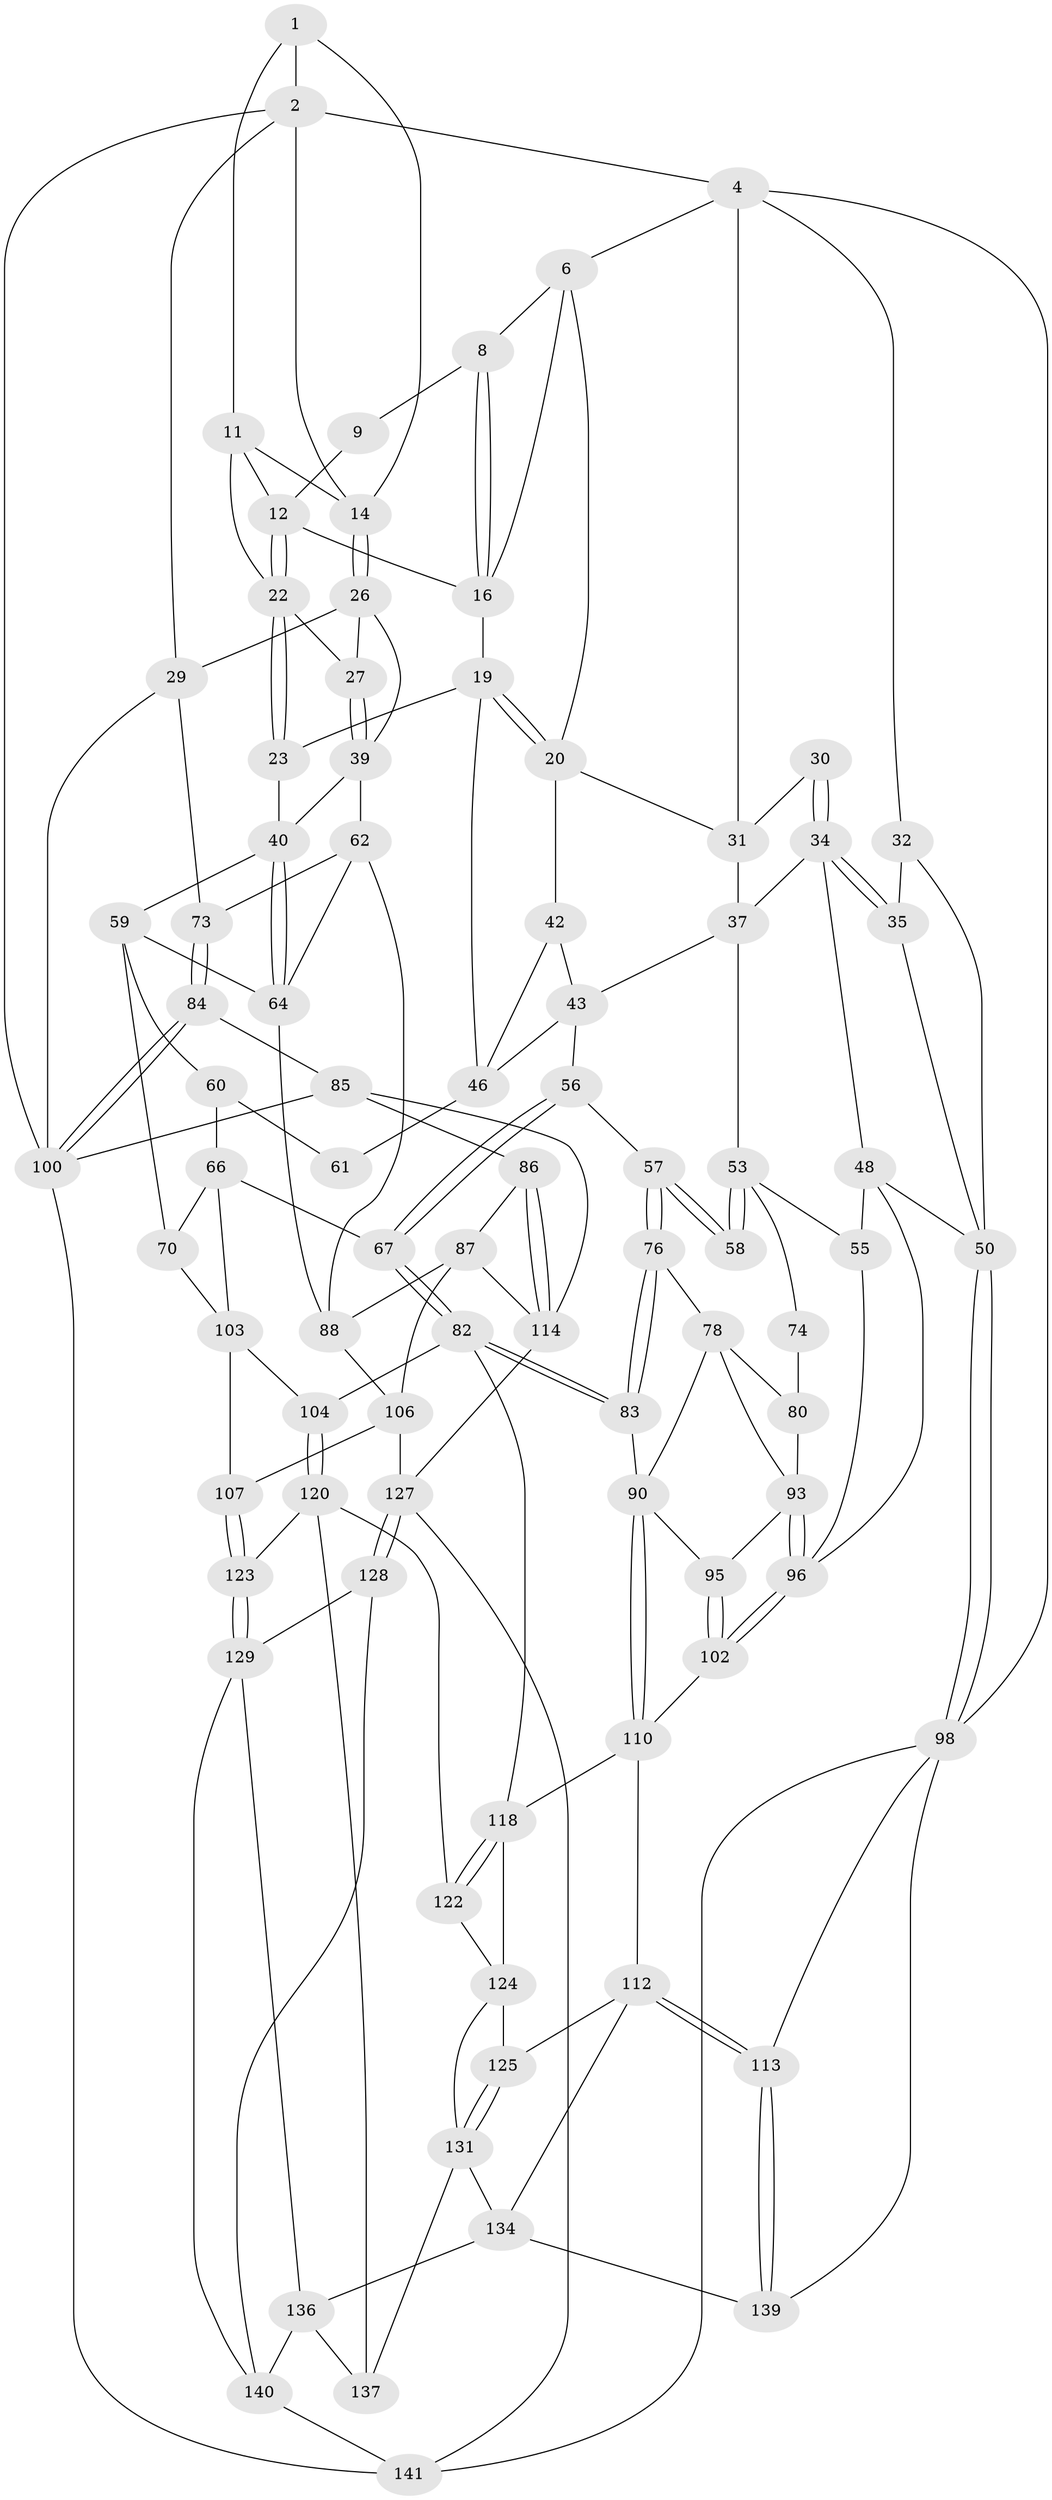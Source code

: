 // Generated by graph-tools (version 1.1) at 2025/52/02/27/25 19:52:40]
// undirected, 86 vertices, 186 edges
graph export_dot {
graph [start="1"]
  node [color=gray90,style=filled];
  1 [pos="+0.7039590201490428+0",super="+10"];
  2 [pos="+0.8140406830152819+0",super="+3"];
  4 [pos="+0+0",super="+5"];
  6 [pos="+0.2938212091440249+0",super="+7"];
  8 [pos="+0.48590168363794245+0"];
  9 [pos="+0.5442120523844685+0"];
  11 [pos="+0.6552912562797526+0.08240192456122968",super="+18"];
  12 [pos="+0.5974579275400672+0.10800998953909485",super="+13"];
  14 [pos="+0.8185472343363869+0.1477370712101222",super="+15"];
  16 [pos="+0.5286495072936755+0.1056130305614357",super="+17"];
  19 [pos="+0.4405057544672111+0.24027402422531602",super="+24"];
  20 [pos="+0.3369738750253317+0.22324061546412888",super="+21"];
  22 [pos="+0.6111521730718996+0.20120023089042283",super="+25"];
  23 [pos="+0.4773033882592614+0.28342659742209747"];
  26 [pos="+0.8489025578577661+0.1835032088389959",super="+28"];
  27 [pos="+0.6888426052001313+0.216414771634807"];
  29 [pos="+1+0.08582786034083295",super="+72"];
  30 [pos="+0.07994515100510376+0.21872331791787974"];
  31 [pos="+0.133212367446692+0.1799569943985686",super="+36"];
  32 [pos="+0+0.07766252787488023",super="+33"];
  34 [pos="+0.08008895304351223+0.30378311134650043",super="+38"];
  35 [pos="+0+0.33151897024987376"];
  37 [pos="+0.17878347152677887+0.3184158354246484",super="+44"];
  39 [pos="+0.6873374259036255+0.34510700555842444",super="+45"];
  40 [pos="+0.6119634322847515+0.3675412385658219",super="+41"];
  42 [pos="+0.28970984881517087+0.29154380097777427"];
  43 [pos="+0.23806353862903876+0.3331849444755045",super="+52"];
  46 [pos="+0.39877553188418957+0.36578825913506396",super="+47"];
  48 [pos="+0.047451081910255336+0.4741500277162392",super="+49"];
  50 [pos="+0+0.4436588167885383",super="+51"];
  53 [pos="+0.17648978924192643+0.3786868317794092",super="+54"];
  55 [pos="+0.0569712177887571+0.47584458376064753"];
  56 [pos="+0.33555487947223506+0.44567773539618327"];
  57 [pos="+0.3052067182187871+0.46133769026003224"];
  58 [pos="+0.2528441975126895+0.45855571630670217"];
  59 [pos="+0.55688024637346+0.40770113620915144",super="+69"];
  60 [pos="+0.4969931045910327+0.4515170698205364",super="+65"];
  61 [pos="+0.44686003914219136+0.4461890957296196"];
  62 [pos="+0.8018446229245426+0.4105179547165006",super="+63"];
  64 [pos="+0.6806734559451462+0.4818144127348269",super="+68"];
  66 [pos="+0.4358448198231638+0.5519412840229905",super="+71"];
  67 [pos="+0.42644339064429293+0.5525299127107592"];
  70 [pos="+0.5458490900778681+0.577375694703785"];
  73 [pos="+0.9222434022950311+0.46002452440779334"];
  74 [pos="+0.0680593198173036+0.47814981730145634",super="+75"];
  76 [pos="+0.30026383090242925+0.48714232179584926",super="+77"];
  78 [pos="+0.25928642319700806+0.5440040958604362",super="+79"];
  80 [pos="+0.21675458972548461+0.5010465165895881",super="+81"];
  82 [pos="+0.3403835575356526+0.6424545981185167",super="+105"];
  83 [pos="+0.33850257783306714+0.6433122487565776",super="+89"];
  84 [pos="+0.9184346824929454+0.5712817226355231"];
  85 [pos="+0.9028023748057956+0.5906633454597959",super="+109"];
  86 [pos="+0.8349633810925751+0.6216077727395016"];
  87 [pos="+0.8125624849310767+0.6278736937358792",super="+116"];
  88 [pos="+0.7722445573539118+0.6173931540535736",super="+92"];
  90 [pos="+0.3037006962315242+0.6734578517693035",super="+91"];
  93 [pos="+0.1251666936266501+0.5633470409229042",super="+94"];
  95 [pos="+0.2173638304706647+0.606202123225316"];
  96 [pos="+0.10143884668361094+0.6682086073367617",super="+97"];
  98 [pos="+0+0.7695032211628107",super="+99"];
  100 [pos="+1+0.6029835351880224",super="+101"];
  102 [pos="+0.09988926090344878+0.6959262321947456"];
  103 [pos="+0.48045623614369176+0.690898264760554",super="+108"];
  104 [pos="+0.47762530269799475+0.6954139614683644"];
  106 [pos="+0.6875492918266946+0.7302901139574056",super="+117"];
  107 [pos="+0.638970544846754+0.7446307635851159"];
  110 [pos="+0.29979032367058206+0.6875463257790744",super="+111"];
  112 [pos="+0.04642735309608348+0.7869120281266822",super="+126"];
  113 [pos="+0.03891113666258567+0.7884908517518779"];
  114 [pos="+1+0.8131854720094001",super="+115"];
  118 [pos="+0.3536709033780204+0.7818339737169686",super="+119"];
  120 [pos="+0.5140885281226185+0.8293915693671645",super="+121"];
  122 [pos="+0.40003666763584417+0.8602046586435274"];
  123 [pos="+0.6040441330857957+0.7835696778248642"];
  124 [pos="+0.21059793475048+0.8352983920713746",super="+130"];
  125 [pos="+0.17298856756822745+0.8390979665360712"];
  127 [pos="+0.8310251867519282+0.9039794296823791",super="+132"];
  128 [pos="+0.6991170928456679+0.9093132280399969"];
  129 [pos="+0.6916278445197265+0.9080930249402546",super="+135"];
  131 [pos="+0.3133665520066012+1",super="+133"];
  134 [pos="+0.25887565026510406+1",super="+138"];
  136 [pos="+0.5515844370532501+0.9459802408998943",super="+143"];
  137 [pos="+0.5494279340032572+0.9425917094912944"];
  139 [pos="+0.1275362415409846+1"];
  140 [pos="+0.6721247043685685+1",super="+142"];
  141 [pos="+0.8135997403338381+1"];
  1 -- 2;
  1 -- 11;
  1 -- 14;
  2 -- 14;
  2 -- 29;
  2 -- 4;
  2 -- 100;
  4 -- 32;
  4 -- 98;
  4 -- 6;
  4 -- 31;
  6 -- 20;
  6 -- 8;
  6 -- 16;
  8 -- 9;
  8 -- 16;
  8 -- 16;
  9 -- 12;
  11 -- 12;
  11 -- 22;
  11 -- 14;
  12 -- 22;
  12 -- 22;
  12 -- 16;
  14 -- 26;
  14 -- 26;
  16 -- 19;
  19 -- 20;
  19 -- 20;
  19 -- 46;
  19 -- 23;
  20 -- 42;
  20 -- 31;
  22 -- 23;
  22 -- 23;
  22 -- 27;
  23 -- 40;
  26 -- 27;
  26 -- 29;
  26 -- 39;
  27 -- 39;
  27 -- 39;
  29 -- 73;
  29 -- 100;
  30 -- 31;
  30 -- 34;
  30 -- 34;
  31 -- 37;
  32 -- 50;
  32 -- 35;
  34 -- 35;
  34 -- 35;
  34 -- 48;
  34 -- 37;
  35 -- 50;
  37 -- 53;
  37 -- 43;
  39 -- 40;
  39 -- 62;
  40 -- 64;
  40 -- 64;
  40 -- 59;
  42 -- 43;
  42 -- 46;
  43 -- 56;
  43 -- 46;
  46 -- 61;
  48 -- 55;
  48 -- 50;
  48 -- 96;
  50 -- 98;
  50 -- 98;
  53 -- 58;
  53 -- 58;
  53 -- 74;
  53 -- 55;
  55 -- 96;
  56 -- 57;
  56 -- 67;
  56 -- 67;
  57 -- 58;
  57 -- 58;
  57 -- 76;
  57 -- 76;
  59 -- 60;
  59 -- 70;
  59 -- 64;
  60 -- 61 [weight=2];
  60 -- 66;
  62 -- 73;
  62 -- 64;
  62 -- 88;
  64 -- 88;
  66 -- 67;
  66 -- 70;
  66 -- 103;
  67 -- 82;
  67 -- 82;
  70 -- 103;
  73 -- 84;
  73 -- 84;
  74 -- 80 [weight=2];
  76 -- 83 [weight=2];
  76 -- 83;
  76 -- 78;
  78 -- 80;
  78 -- 93;
  78 -- 90;
  80 -- 93;
  82 -- 83;
  82 -- 83;
  82 -- 104;
  82 -- 118;
  83 -- 90;
  84 -- 85;
  84 -- 100;
  84 -- 100;
  85 -- 86;
  85 -- 114;
  85 -- 100;
  86 -- 87;
  86 -- 114;
  86 -- 114;
  87 -- 88;
  87 -- 106;
  87 -- 114;
  88 -- 106;
  90 -- 110;
  90 -- 110;
  90 -- 95;
  93 -- 96;
  93 -- 96;
  93 -- 95;
  95 -- 102;
  95 -- 102;
  96 -- 102;
  96 -- 102;
  98 -- 113;
  98 -- 139;
  98 -- 141;
  100 -- 141;
  102 -- 110;
  103 -- 104;
  103 -- 107;
  104 -- 120;
  104 -- 120;
  106 -- 107;
  106 -- 127;
  107 -- 123;
  107 -- 123;
  110 -- 118;
  110 -- 112;
  112 -- 113;
  112 -- 113;
  112 -- 125;
  112 -- 134;
  113 -- 139;
  113 -- 139;
  114 -- 127;
  118 -- 122;
  118 -- 122;
  118 -- 124;
  120 -- 123;
  120 -- 137;
  120 -- 122;
  122 -- 124;
  123 -- 129;
  123 -- 129;
  124 -- 125;
  124 -- 131;
  125 -- 131;
  125 -- 131;
  127 -- 128;
  127 -- 128;
  127 -- 141;
  128 -- 129;
  128 -- 140;
  129 -- 136;
  129 -- 140;
  131 -- 137;
  131 -- 134;
  134 -- 139;
  134 -- 136;
  136 -- 137;
  136 -- 140;
  140 -- 141;
}
